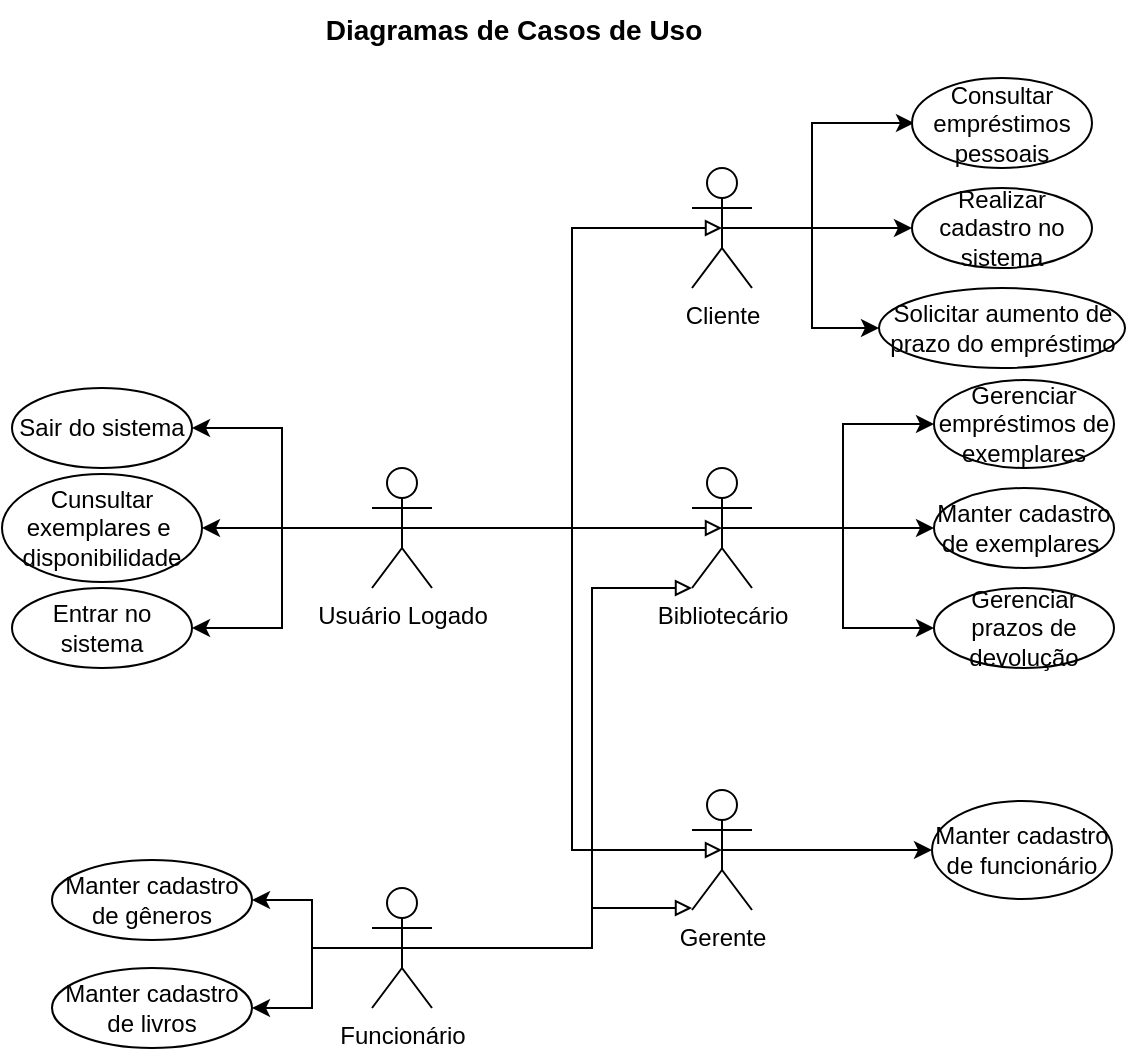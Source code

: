 <mxfile version="27.0.5">
  <diagram name="Página-1" id="V-Mngq2yt3U_ges3Ur-B">
    <mxGraphModel dx="2411" dy="826" grid="1" gridSize="10" guides="1" tooltips="1" connect="1" arrows="1" fold="1" page="1" pageScale="1" pageWidth="827" pageHeight="1169" math="0" shadow="0">
      <root>
        <mxCell id="0" />
        <mxCell id="1" parent="0" />
        <mxCell id="f_5S6bqZnzwv96T5kUB0-47" style="edgeStyle=orthogonalEdgeStyle;rounded=0;orthogonalLoop=1;jettySize=auto;html=1;exitX=0.5;exitY=0.5;exitDx=0;exitDy=0;exitPerimeter=0;entryX=0;entryY=0.5;entryDx=0;entryDy=0;" edge="1" parent="1" source="f_5S6bqZnzwv96T5kUB0-5" target="f_5S6bqZnzwv96T5kUB0-6">
          <mxGeometry relative="1" as="geometry" />
        </mxCell>
        <mxCell id="f_5S6bqZnzwv96T5kUB0-5" value="Gerente" style="shape=umlActor;verticalLabelPosition=bottom;verticalAlign=top;html=1;outlineConnect=0;" vertex="1" parent="1">
          <mxGeometry x="-349" y="455" width="30" height="60" as="geometry" />
        </mxCell>
        <mxCell id="f_5S6bqZnzwv96T5kUB0-6" value="Manter cadastro de funcionário" style="ellipse;whiteSpace=wrap;html=1;" vertex="1" parent="1">
          <mxGeometry x="-229" y="460.5" width="90" height="49" as="geometry" />
        </mxCell>
        <mxCell id="f_5S6bqZnzwv96T5kUB0-8" value="Manter cadastro de livros" style="ellipse;whiteSpace=wrap;html=1;" vertex="1" parent="1">
          <mxGeometry x="-669" y="544" width="100" height="40" as="geometry" />
        </mxCell>
        <mxCell id="f_5S6bqZnzwv96T5kUB0-10" value="Entrar no sistema" style="ellipse;whiteSpace=wrap;html=1;" vertex="1" parent="1">
          <mxGeometry x="-689" y="354" width="90" height="40" as="geometry" />
        </mxCell>
        <mxCell id="f_5S6bqZnzwv96T5kUB0-12" value="Manter cadastro de gêneros" style="ellipse;whiteSpace=wrap;html=1;" vertex="1" parent="1">
          <mxGeometry x="-669" y="490" width="100" height="40" as="geometry" />
        </mxCell>
        <mxCell id="f_5S6bqZnzwv96T5kUB0-56" style="edgeStyle=orthogonalEdgeStyle;rounded=0;orthogonalLoop=1;jettySize=auto;html=1;exitX=0.5;exitY=0.5;exitDx=0;exitDy=0;exitPerimeter=0;entryX=0;entryY=0.5;entryDx=0;entryDy=0;" edge="1" parent="1" source="f_5S6bqZnzwv96T5kUB0-16" target="f_5S6bqZnzwv96T5kUB0-17">
          <mxGeometry relative="1" as="geometry" />
        </mxCell>
        <mxCell id="f_5S6bqZnzwv96T5kUB0-57" style="edgeStyle=orthogonalEdgeStyle;rounded=0;orthogonalLoop=1;jettySize=auto;html=1;exitX=0.5;exitY=0.5;exitDx=0;exitDy=0;exitPerimeter=0;entryX=0;entryY=0.5;entryDx=0;entryDy=0;" edge="1" parent="1">
          <mxGeometry relative="1" as="geometry">
            <mxPoint x="-333" y="174" as="sourcePoint" />
            <mxPoint x="-238.0" y="121.5" as="targetPoint" />
            <Array as="points">
              <mxPoint x="-289" y="174" />
              <mxPoint x="-289" y="121" />
            </Array>
          </mxGeometry>
        </mxCell>
        <mxCell id="f_5S6bqZnzwv96T5kUB0-58" style="edgeStyle=orthogonalEdgeStyle;rounded=0;orthogonalLoop=1;jettySize=auto;html=1;exitX=0.5;exitY=0.5;exitDx=0;exitDy=0;exitPerimeter=0;entryX=0;entryY=0.5;entryDx=0;entryDy=0;" edge="1" parent="1" source="f_5S6bqZnzwv96T5kUB0-16" target="f_5S6bqZnzwv96T5kUB0-20">
          <mxGeometry relative="1" as="geometry">
            <Array as="points">
              <mxPoint x="-289" y="174" />
              <mxPoint x="-289" y="224" />
            </Array>
          </mxGeometry>
        </mxCell>
        <mxCell id="f_5S6bqZnzwv96T5kUB0-16" value="Cliente" style="shape=umlActor;verticalLabelPosition=bottom;verticalAlign=top;html=1;outlineConnect=0;" vertex="1" parent="1">
          <mxGeometry x="-349" y="144" width="30" height="60" as="geometry" />
        </mxCell>
        <mxCell id="f_5S6bqZnzwv96T5kUB0-17" value="&lt;div&gt;Realizar cadastro no sistema&lt;/div&gt;" style="ellipse;whiteSpace=wrap;html=1;" vertex="1" parent="1">
          <mxGeometry x="-239" y="154" width="90" height="40" as="geometry" />
        </mxCell>
        <mxCell id="f_5S6bqZnzwv96T5kUB0-19" value="Cunsultar exemplares e&amp;nbsp; disponibilidade" style="ellipse;whiteSpace=wrap;html=1;" vertex="1" parent="1">
          <mxGeometry x="-694" y="297" width="100" height="54" as="geometry" />
        </mxCell>
        <mxCell id="f_5S6bqZnzwv96T5kUB0-20" value="Solicitar aumento de prazo do empréstimo" style="ellipse;whiteSpace=wrap;html=1;" vertex="1" parent="1">
          <mxGeometry x="-255.5" y="204" width="123" height="40" as="geometry" />
        </mxCell>
        <mxCell id="f_5S6bqZnzwv96T5kUB0-22" value="Consultar empréstimos pessoais" style="ellipse;whiteSpace=wrap;html=1;" vertex="1" parent="1">
          <mxGeometry x="-239" y="99" width="90" height="45" as="geometry" />
        </mxCell>
        <mxCell id="f_5S6bqZnzwv96T5kUB0-53" style="edgeStyle=orthogonalEdgeStyle;rounded=0;orthogonalLoop=1;jettySize=auto;html=1;exitX=0.5;exitY=0.5;exitDx=0;exitDy=0;exitPerimeter=0;entryX=0;entryY=0.5;entryDx=0;entryDy=0;" edge="1" parent="1" source="f_5S6bqZnzwv96T5kUB0-23" target="f_5S6bqZnzwv96T5kUB0-25">
          <mxGeometry relative="1" as="geometry" />
        </mxCell>
        <mxCell id="f_5S6bqZnzwv96T5kUB0-54" style="edgeStyle=orthogonalEdgeStyle;rounded=0;orthogonalLoop=1;jettySize=auto;html=1;exitX=0.5;exitY=0.5;exitDx=0;exitDy=0;exitPerimeter=0;entryX=0;entryY=0.5;entryDx=0;entryDy=0;" edge="1" parent="1" source="f_5S6bqZnzwv96T5kUB0-23" target="f_5S6bqZnzwv96T5kUB0-28">
          <mxGeometry relative="1" as="geometry" />
        </mxCell>
        <mxCell id="f_5S6bqZnzwv96T5kUB0-55" style="edgeStyle=orthogonalEdgeStyle;rounded=0;orthogonalLoop=1;jettySize=auto;html=1;exitX=0.5;exitY=0.5;exitDx=0;exitDy=0;exitPerimeter=0;entryX=0;entryY=0.5;entryDx=0;entryDy=0;" edge="1" parent="1" source="f_5S6bqZnzwv96T5kUB0-23" target="f_5S6bqZnzwv96T5kUB0-30">
          <mxGeometry relative="1" as="geometry" />
        </mxCell>
        <mxCell id="f_5S6bqZnzwv96T5kUB0-23" value="Bibliotecário" style="shape=umlActor;verticalLabelPosition=bottom;verticalAlign=top;html=1;outlineConnect=0;" vertex="1" parent="1">
          <mxGeometry x="-349" y="294" width="30" height="60" as="geometry" />
        </mxCell>
        <mxCell id="f_5S6bqZnzwv96T5kUB0-25" value="Manter cadastro de exemplares&amp;nbsp;" style="ellipse;whiteSpace=wrap;html=1;strokeColor=default;align=center;verticalAlign=middle;fontFamily=Helvetica;fontSize=12;fontColor=default;fillColor=default;" vertex="1" parent="1">
          <mxGeometry x="-228" y="304" width="90" height="40" as="geometry" />
        </mxCell>
        <mxCell id="f_5S6bqZnzwv96T5kUB0-28" value="Gerenciar prazos de devolução" style="ellipse;whiteSpace=wrap;html=1;strokeColor=default;align=center;verticalAlign=middle;fontFamily=Helvetica;fontSize=12;fontColor=default;fillColor=default;" vertex="1" parent="1">
          <mxGeometry x="-228" y="354" width="90" height="40" as="geometry" />
        </mxCell>
        <mxCell id="f_5S6bqZnzwv96T5kUB0-30" value="Gerenciar empréstimos de exemplares" style="ellipse;whiteSpace=wrap;html=1;strokeColor=default;align=center;verticalAlign=middle;fontFamily=Helvetica;fontSize=12;fontColor=default;fillColor=default;" vertex="1" parent="1">
          <mxGeometry x="-228" y="250" width="90" height="44" as="geometry" />
        </mxCell>
        <mxCell id="f_5S6bqZnzwv96T5kUB0-34" value="Sair do sistema" style="ellipse;whiteSpace=wrap;html=1;" vertex="1" parent="1">
          <mxGeometry x="-689" y="254" width="90" height="40" as="geometry" />
        </mxCell>
        <mxCell id="f_5S6bqZnzwv96T5kUB0-35" value="&lt;font style=&quot;font-size: 14px;&quot;&gt;&lt;b&gt;Diagramas de Casos de Uso&lt;/b&gt;&lt;/font&gt;" style="text;html=1;align=center;verticalAlign=middle;whiteSpace=wrap;rounded=0;" vertex="1" parent="1">
          <mxGeometry x="-568" y="60" width="260" height="30" as="geometry" />
        </mxCell>
        <mxCell id="f_5S6bqZnzwv96T5kUB0-40" style="edgeStyle=orthogonalEdgeStyle;rounded=0;orthogonalLoop=1;jettySize=auto;html=1;exitX=0.5;exitY=0.5;exitDx=0;exitDy=0;exitPerimeter=0;entryX=1;entryY=0.5;entryDx=0;entryDy=0;" edge="1" parent="1" source="f_5S6bqZnzwv96T5kUB0-36" target="f_5S6bqZnzwv96T5kUB0-34">
          <mxGeometry relative="1" as="geometry" />
        </mxCell>
        <mxCell id="f_5S6bqZnzwv96T5kUB0-41" style="edgeStyle=orthogonalEdgeStyle;rounded=0;orthogonalLoop=1;jettySize=auto;html=1;exitX=0.5;exitY=0.5;exitDx=0;exitDy=0;exitPerimeter=0;entryX=1;entryY=0.5;entryDx=0;entryDy=0;" edge="1" parent="1" source="f_5S6bqZnzwv96T5kUB0-36" target="f_5S6bqZnzwv96T5kUB0-10">
          <mxGeometry relative="1" as="geometry" />
        </mxCell>
        <mxCell id="f_5S6bqZnzwv96T5kUB0-42" style="edgeStyle=orthogonalEdgeStyle;rounded=0;orthogonalLoop=1;jettySize=auto;html=1;exitX=0.5;exitY=0.5;exitDx=0;exitDy=0;exitPerimeter=0;entryX=0.5;entryY=0.5;entryDx=0;entryDy=0;entryPerimeter=0;endArrow=block;endFill=0;" edge="1" parent="1" source="f_5S6bqZnzwv96T5kUB0-36" target="f_5S6bqZnzwv96T5kUB0-16">
          <mxGeometry relative="1" as="geometry">
            <mxPoint x="-389" y="174" as="targetPoint" />
            <Array as="points">
              <mxPoint x="-409" y="324" />
              <mxPoint x="-409" y="174" />
            </Array>
          </mxGeometry>
        </mxCell>
        <mxCell id="f_5S6bqZnzwv96T5kUB0-59" style="edgeStyle=orthogonalEdgeStyle;rounded=0;orthogonalLoop=1;jettySize=auto;html=1;exitX=0.5;exitY=0.5;exitDx=0;exitDy=0;exitPerimeter=0;entryX=1;entryY=0.5;entryDx=0;entryDy=0;" edge="1" parent="1" source="f_5S6bqZnzwv96T5kUB0-36" target="f_5S6bqZnzwv96T5kUB0-19">
          <mxGeometry relative="1" as="geometry" />
        </mxCell>
        <mxCell id="f_5S6bqZnzwv96T5kUB0-36" value="Usuário Logado" style="shape=umlActor;verticalLabelPosition=bottom;verticalAlign=top;html=1;outlineConnect=0;" vertex="1" parent="1">
          <mxGeometry x="-509" y="294" width="30" height="60" as="geometry" />
        </mxCell>
        <mxCell id="f_5S6bqZnzwv96T5kUB0-43" style="edgeStyle=orthogonalEdgeStyle;rounded=0;orthogonalLoop=1;jettySize=auto;html=1;exitX=0.5;exitY=0.5;exitDx=0;exitDy=0;exitPerimeter=0;entryX=0.5;entryY=0.5;entryDx=0;entryDy=0;entryPerimeter=0;endArrow=block;endFill=0;" edge="1" parent="1" source="f_5S6bqZnzwv96T5kUB0-36" target="f_5S6bqZnzwv96T5kUB0-23">
          <mxGeometry relative="1" as="geometry" />
        </mxCell>
        <mxCell id="f_5S6bqZnzwv96T5kUB0-44" style="edgeStyle=orthogonalEdgeStyle;rounded=0;orthogonalLoop=1;jettySize=auto;html=1;exitX=0.5;exitY=0.5;exitDx=0;exitDy=0;exitPerimeter=0;entryX=0.5;entryY=0.5;entryDx=0;entryDy=0;entryPerimeter=0;endArrow=block;endFill=0;" edge="1" parent="1" source="f_5S6bqZnzwv96T5kUB0-36" target="f_5S6bqZnzwv96T5kUB0-5">
          <mxGeometry relative="1" as="geometry">
            <Array as="points">
              <mxPoint x="-409" y="324" />
              <mxPoint x="-409" y="485" />
            </Array>
          </mxGeometry>
        </mxCell>
        <mxCell id="f_5S6bqZnzwv96T5kUB0-48" style="edgeStyle=orthogonalEdgeStyle;rounded=0;orthogonalLoop=1;jettySize=auto;html=1;exitX=0.5;exitY=0.5;exitDx=0;exitDy=0;exitPerimeter=0;entryX=1;entryY=0.5;entryDx=0;entryDy=0;" edge="1" parent="1" source="f_5S6bqZnzwv96T5kUB0-45" target="f_5S6bqZnzwv96T5kUB0-12">
          <mxGeometry relative="1" as="geometry" />
        </mxCell>
        <mxCell id="f_5S6bqZnzwv96T5kUB0-49" style="edgeStyle=orthogonalEdgeStyle;rounded=0;orthogonalLoop=1;jettySize=auto;html=1;exitX=0.5;exitY=0.5;exitDx=0;exitDy=0;exitPerimeter=0;" edge="1" parent="1" source="f_5S6bqZnzwv96T5kUB0-45" target="f_5S6bqZnzwv96T5kUB0-8">
          <mxGeometry relative="1" as="geometry" />
        </mxCell>
        <mxCell id="f_5S6bqZnzwv96T5kUB0-45" value="Funcionário" style="shape=umlActor;verticalLabelPosition=bottom;verticalAlign=top;html=1;outlineConnect=0;" vertex="1" parent="1">
          <mxGeometry x="-509" y="504" width="30" height="60" as="geometry" />
        </mxCell>
        <mxCell id="f_5S6bqZnzwv96T5kUB0-50" style="edgeStyle=orthogonalEdgeStyle;rounded=0;orthogonalLoop=1;jettySize=auto;html=1;exitX=0.5;exitY=0.5;exitDx=0;exitDy=0;exitPerimeter=0;entryX=0;entryY=1;entryDx=0;entryDy=0;entryPerimeter=0;endArrow=block;endFill=0;" edge="1" parent="1" source="f_5S6bqZnzwv96T5kUB0-45" target="f_5S6bqZnzwv96T5kUB0-23">
          <mxGeometry relative="1" as="geometry">
            <Array as="points">
              <mxPoint x="-399" y="534" />
              <mxPoint x="-399" y="354" />
            </Array>
          </mxGeometry>
        </mxCell>
        <mxCell id="f_5S6bqZnzwv96T5kUB0-51" style="edgeStyle=orthogonalEdgeStyle;rounded=0;orthogonalLoop=1;jettySize=auto;html=1;entryX=0;entryY=1;entryDx=0;entryDy=0;entryPerimeter=0;endArrow=block;endFill=0;" edge="1" parent="1">
          <mxGeometry relative="1" as="geometry">
            <mxPoint x="-494" y="534" as="sourcePoint" />
            <mxPoint x="-349" y="514" as="targetPoint" />
            <Array as="points">
              <mxPoint x="-399" y="534" />
              <mxPoint x="-399" y="514" />
            </Array>
          </mxGeometry>
        </mxCell>
      </root>
    </mxGraphModel>
  </diagram>
</mxfile>
